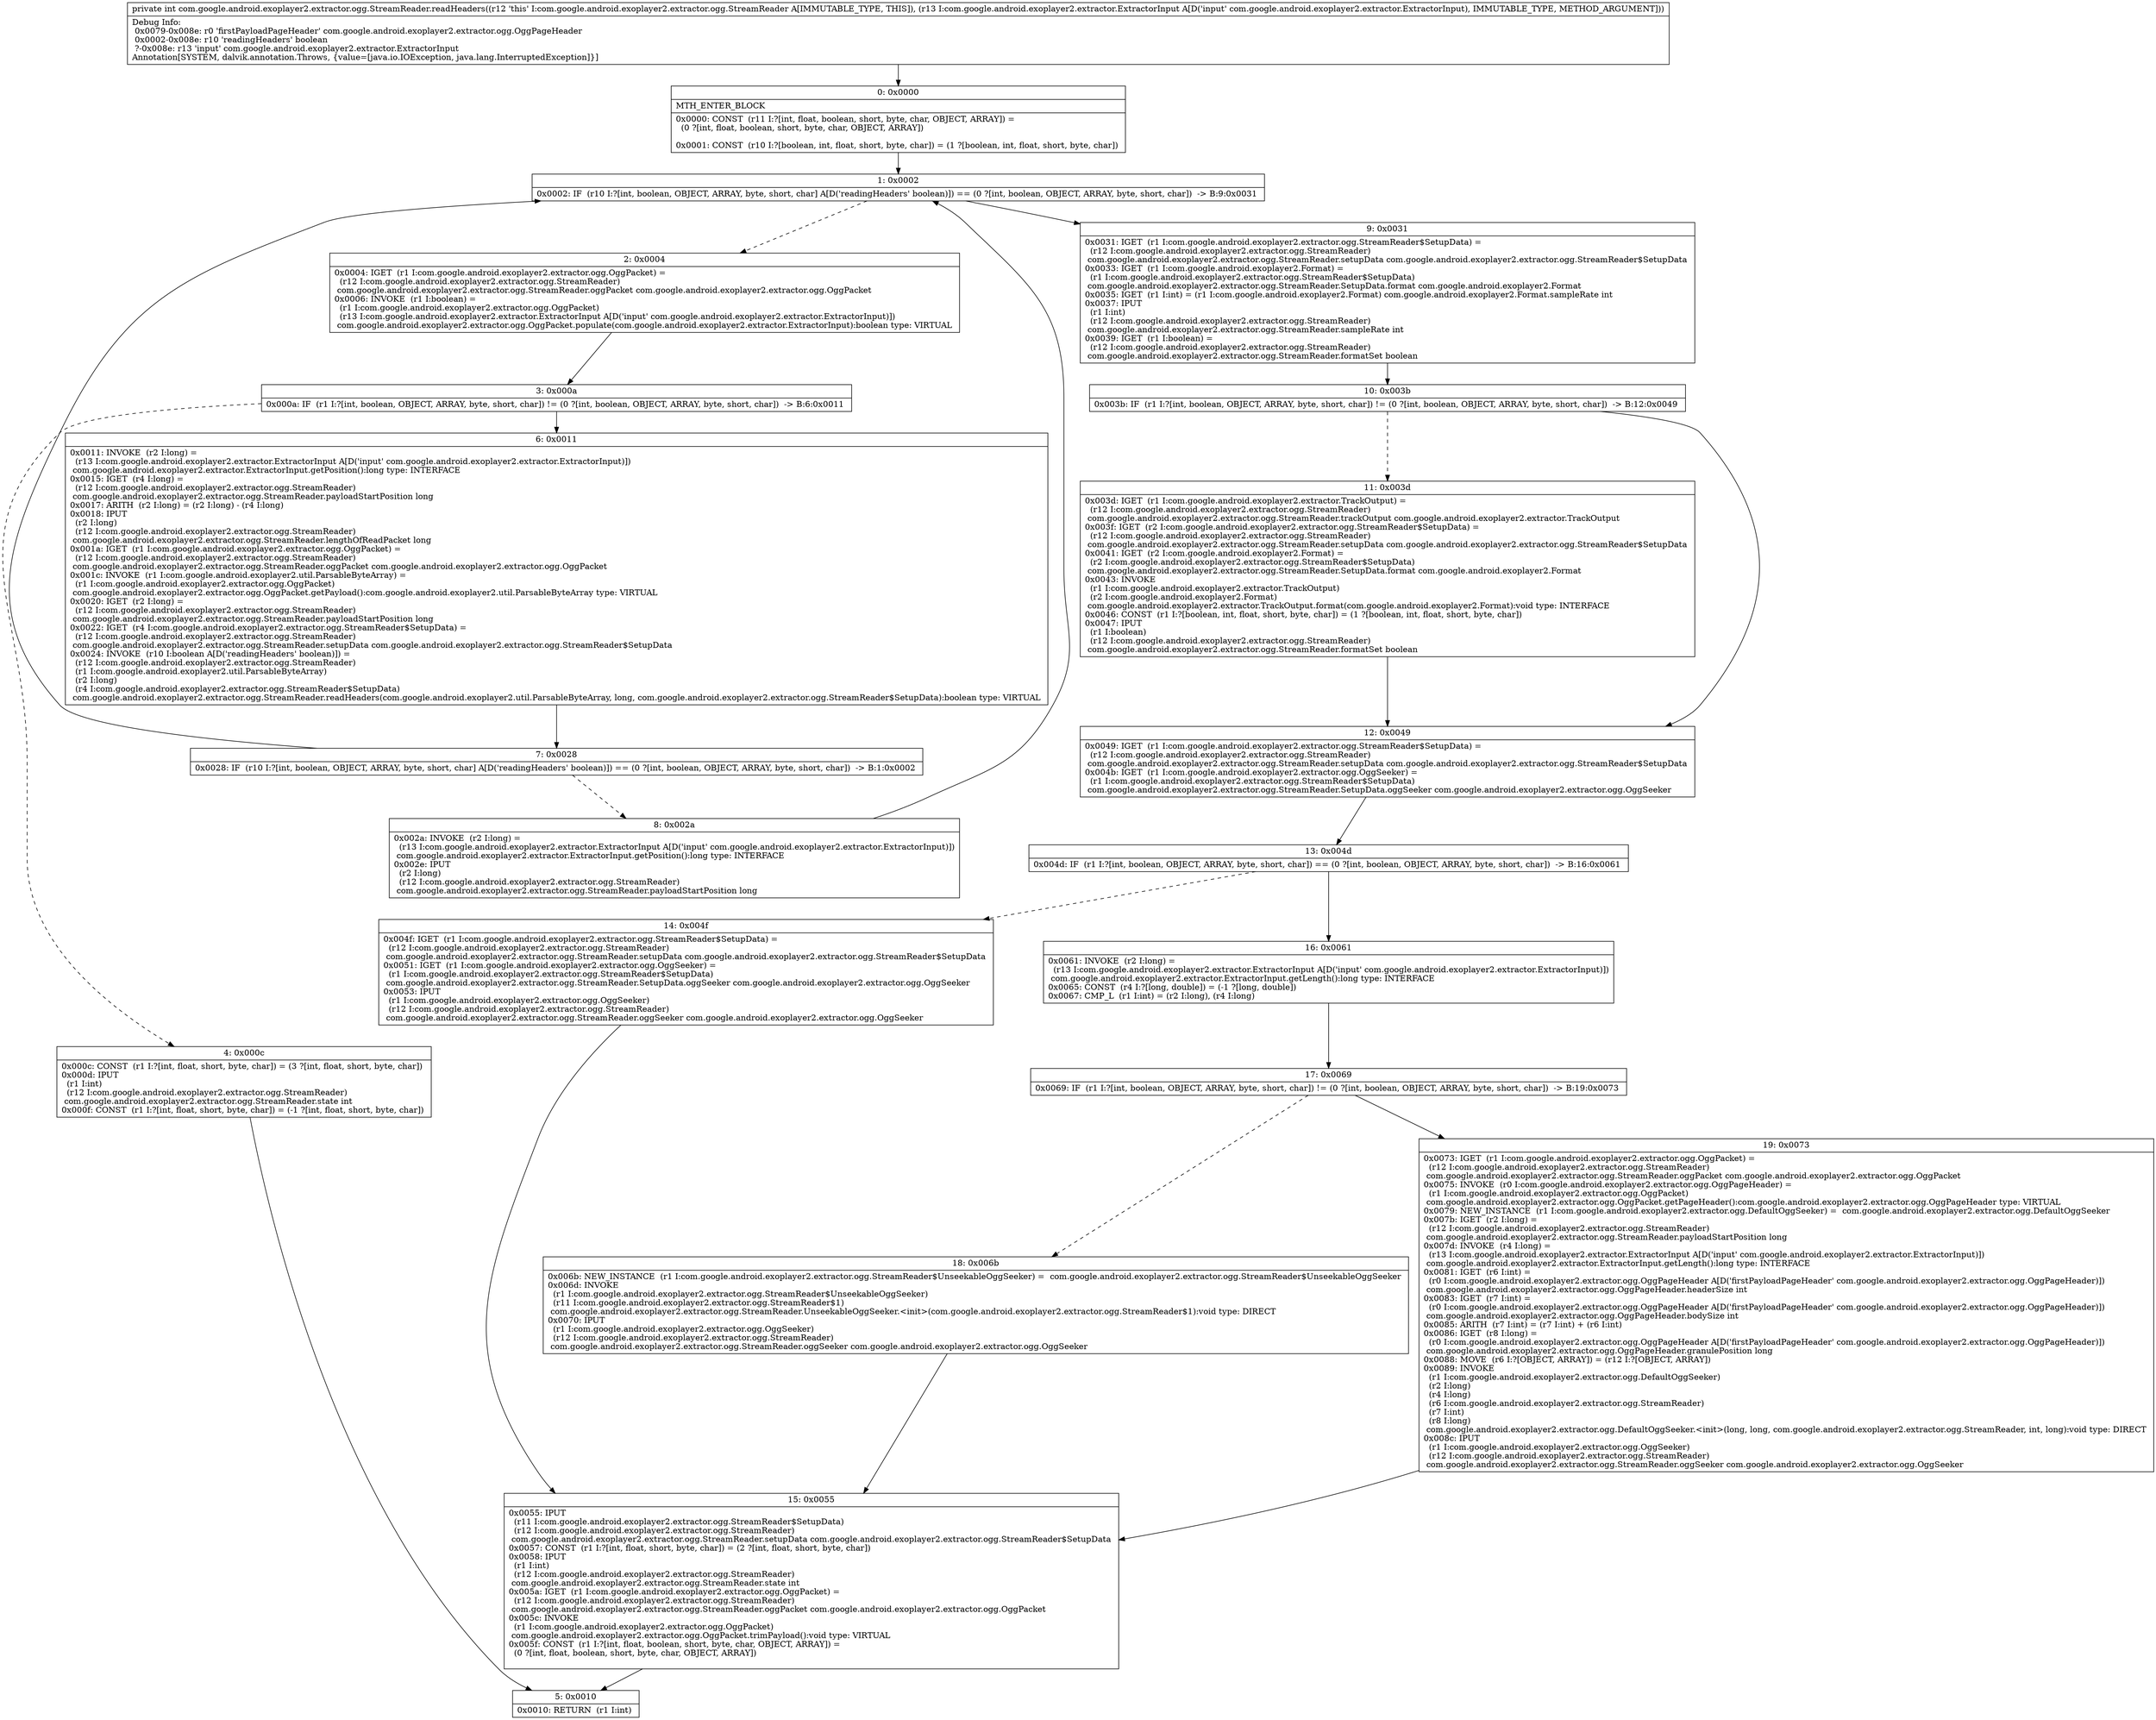 digraph "CFG forcom.google.android.exoplayer2.extractor.ogg.StreamReader.readHeaders(Lcom\/google\/android\/exoplayer2\/extractor\/ExtractorInput;)I" {
Node_0 [shape=record,label="{0\:\ 0x0000|MTH_ENTER_BLOCK\l|0x0000: CONST  (r11 I:?[int, float, boolean, short, byte, char, OBJECT, ARRAY]) = \l  (0 ?[int, float, boolean, short, byte, char, OBJECT, ARRAY])\l \l0x0001: CONST  (r10 I:?[boolean, int, float, short, byte, char]) = (1 ?[boolean, int, float, short, byte, char]) \l}"];
Node_1 [shape=record,label="{1\:\ 0x0002|0x0002: IF  (r10 I:?[int, boolean, OBJECT, ARRAY, byte, short, char] A[D('readingHeaders' boolean)]) == (0 ?[int, boolean, OBJECT, ARRAY, byte, short, char])  \-\> B:9:0x0031 \l}"];
Node_2 [shape=record,label="{2\:\ 0x0004|0x0004: IGET  (r1 I:com.google.android.exoplayer2.extractor.ogg.OggPacket) = \l  (r12 I:com.google.android.exoplayer2.extractor.ogg.StreamReader)\l com.google.android.exoplayer2.extractor.ogg.StreamReader.oggPacket com.google.android.exoplayer2.extractor.ogg.OggPacket \l0x0006: INVOKE  (r1 I:boolean) = \l  (r1 I:com.google.android.exoplayer2.extractor.ogg.OggPacket)\l  (r13 I:com.google.android.exoplayer2.extractor.ExtractorInput A[D('input' com.google.android.exoplayer2.extractor.ExtractorInput)])\l com.google.android.exoplayer2.extractor.ogg.OggPacket.populate(com.google.android.exoplayer2.extractor.ExtractorInput):boolean type: VIRTUAL \l}"];
Node_3 [shape=record,label="{3\:\ 0x000a|0x000a: IF  (r1 I:?[int, boolean, OBJECT, ARRAY, byte, short, char]) != (0 ?[int, boolean, OBJECT, ARRAY, byte, short, char])  \-\> B:6:0x0011 \l}"];
Node_4 [shape=record,label="{4\:\ 0x000c|0x000c: CONST  (r1 I:?[int, float, short, byte, char]) = (3 ?[int, float, short, byte, char]) \l0x000d: IPUT  \l  (r1 I:int)\l  (r12 I:com.google.android.exoplayer2.extractor.ogg.StreamReader)\l com.google.android.exoplayer2.extractor.ogg.StreamReader.state int \l0x000f: CONST  (r1 I:?[int, float, short, byte, char]) = (\-1 ?[int, float, short, byte, char]) \l}"];
Node_5 [shape=record,label="{5\:\ 0x0010|0x0010: RETURN  (r1 I:int) \l}"];
Node_6 [shape=record,label="{6\:\ 0x0011|0x0011: INVOKE  (r2 I:long) = \l  (r13 I:com.google.android.exoplayer2.extractor.ExtractorInput A[D('input' com.google.android.exoplayer2.extractor.ExtractorInput)])\l com.google.android.exoplayer2.extractor.ExtractorInput.getPosition():long type: INTERFACE \l0x0015: IGET  (r4 I:long) = \l  (r12 I:com.google.android.exoplayer2.extractor.ogg.StreamReader)\l com.google.android.exoplayer2.extractor.ogg.StreamReader.payloadStartPosition long \l0x0017: ARITH  (r2 I:long) = (r2 I:long) \- (r4 I:long) \l0x0018: IPUT  \l  (r2 I:long)\l  (r12 I:com.google.android.exoplayer2.extractor.ogg.StreamReader)\l com.google.android.exoplayer2.extractor.ogg.StreamReader.lengthOfReadPacket long \l0x001a: IGET  (r1 I:com.google.android.exoplayer2.extractor.ogg.OggPacket) = \l  (r12 I:com.google.android.exoplayer2.extractor.ogg.StreamReader)\l com.google.android.exoplayer2.extractor.ogg.StreamReader.oggPacket com.google.android.exoplayer2.extractor.ogg.OggPacket \l0x001c: INVOKE  (r1 I:com.google.android.exoplayer2.util.ParsableByteArray) = \l  (r1 I:com.google.android.exoplayer2.extractor.ogg.OggPacket)\l com.google.android.exoplayer2.extractor.ogg.OggPacket.getPayload():com.google.android.exoplayer2.util.ParsableByteArray type: VIRTUAL \l0x0020: IGET  (r2 I:long) = \l  (r12 I:com.google.android.exoplayer2.extractor.ogg.StreamReader)\l com.google.android.exoplayer2.extractor.ogg.StreamReader.payloadStartPosition long \l0x0022: IGET  (r4 I:com.google.android.exoplayer2.extractor.ogg.StreamReader$SetupData) = \l  (r12 I:com.google.android.exoplayer2.extractor.ogg.StreamReader)\l com.google.android.exoplayer2.extractor.ogg.StreamReader.setupData com.google.android.exoplayer2.extractor.ogg.StreamReader$SetupData \l0x0024: INVOKE  (r10 I:boolean A[D('readingHeaders' boolean)]) = \l  (r12 I:com.google.android.exoplayer2.extractor.ogg.StreamReader)\l  (r1 I:com.google.android.exoplayer2.util.ParsableByteArray)\l  (r2 I:long)\l  (r4 I:com.google.android.exoplayer2.extractor.ogg.StreamReader$SetupData)\l com.google.android.exoplayer2.extractor.ogg.StreamReader.readHeaders(com.google.android.exoplayer2.util.ParsableByteArray, long, com.google.android.exoplayer2.extractor.ogg.StreamReader$SetupData):boolean type: VIRTUAL \l}"];
Node_7 [shape=record,label="{7\:\ 0x0028|0x0028: IF  (r10 I:?[int, boolean, OBJECT, ARRAY, byte, short, char] A[D('readingHeaders' boolean)]) == (0 ?[int, boolean, OBJECT, ARRAY, byte, short, char])  \-\> B:1:0x0002 \l}"];
Node_8 [shape=record,label="{8\:\ 0x002a|0x002a: INVOKE  (r2 I:long) = \l  (r13 I:com.google.android.exoplayer2.extractor.ExtractorInput A[D('input' com.google.android.exoplayer2.extractor.ExtractorInput)])\l com.google.android.exoplayer2.extractor.ExtractorInput.getPosition():long type: INTERFACE \l0x002e: IPUT  \l  (r2 I:long)\l  (r12 I:com.google.android.exoplayer2.extractor.ogg.StreamReader)\l com.google.android.exoplayer2.extractor.ogg.StreamReader.payloadStartPosition long \l}"];
Node_9 [shape=record,label="{9\:\ 0x0031|0x0031: IGET  (r1 I:com.google.android.exoplayer2.extractor.ogg.StreamReader$SetupData) = \l  (r12 I:com.google.android.exoplayer2.extractor.ogg.StreamReader)\l com.google.android.exoplayer2.extractor.ogg.StreamReader.setupData com.google.android.exoplayer2.extractor.ogg.StreamReader$SetupData \l0x0033: IGET  (r1 I:com.google.android.exoplayer2.Format) = \l  (r1 I:com.google.android.exoplayer2.extractor.ogg.StreamReader$SetupData)\l com.google.android.exoplayer2.extractor.ogg.StreamReader.SetupData.format com.google.android.exoplayer2.Format \l0x0035: IGET  (r1 I:int) = (r1 I:com.google.android.exoplayer2.Format) com.google.android.exoplayer2.Format.sampleRate int \l0x0037: IPUT  \l  (r1 I:int)\l  (r12 I:com.google.android.exoplayer2.extractor.ogg.StreamReader)\l com.google.android.exoplayer2.extractor.ogg.StreamReader.sampleRate int \l0x0039: IGET  (r1 I:boolean) = \l  (r12 I:com.google.android.exoplayer2.extractor.ogg.StreamReader)\l com.google.android.exoplayer2.extractor.ogg.StreamReader.formatSet boolean \l}"];
Node_10 [shape=record,label="{10\:\ 0x003b|0x003b: IF  (r1 I:?[int, boolean, OBJECT, ARRAY, byte, short, char]) != (0 ?[int, boolean, OBJECT, ARRAY, byte, short, char])  \-\> B:12:0x0049 \l}"];
Node_11 [shape=record,label="{11\:\ 0x003d|0x003d: IGET  (r1 I:com.google.android.exoplayer2.extractor.TrackOutput) = \l  (r12 I:com.google.android.exoplayer2.extractor.ogg.StreamReader)\l com.google.android.exoplayer2.extractor.ogg.StreamReader.trackOutput com.google.android.exoplayer2.extractor.TrackOutput \l0x003f: IGET  (r2 I:com.google.android.exoplayer2.extractor.ogg.StreamReader$SetupData) = \l  (r12 I:com.google.android.exoplayer2.extractor.ogg.StreamReader)\l com.google.android.exoplayer2.extractor.ogg.StreamReader.setupData com.google.android.exoplayer2.extractor.ogg.StreamReader$SetupData \l0x0041: IGET  (r2 I:com.google.android.exoplayer2.Format) = \l  (r2 I:com.google.android.exoplayer2.extractor.ogg.StreamReader$SetupData)\l com.google.android.exoplayer2.extractor.ogg.StreamReader.SetupData.format com.google.android.exoplayer2.Format \l0x0043: INVOKE  \l  (r1 I:com.google.android.exoplayer2.extractor.TrackOutput)\l  (r2 I:com.google.android.exoplayer2.Format)\l com.google.android.exoplayer2.extractor.TrackOutput.format(com.google.android.exoplayer2.Format):void type: INTERFACE \l0x0046: CONST  (r1 I:?[boolean, int, float, short, byte, char]) = (1 ?[boolean, int, float, short, byte, char]) \l0x0047: IPUT  \l  (r1 I:boolean)\l  (r12 I:com.google.android.exoplayer2.extractor.ogg.StreamReader)\l com.google.android.exoplayer2.extractor.ogg.StreamReader.formatSet boolean \l}"];
Node_12 [shape=record,label="{12\:\ 0x0049|0x0049: IGET  (r1 I:com.google.android.exoplayer2.extractor.ogg.StreamReader$SetupData) = \l  (r12 I:com.google.android.exoplayer2.extractor.ogg.StreamReader)\l com.google.android.exoplayer2.extractor.ogg.StreamReader.setupData com.google.android.exoplayer2.extractor.ogg.StreamReader$SetupData \l0x004b: IGET  (r1 I:com.google.android.exoplayer2.extractor.ogg.OggSeeker) = \l  (r1 I:com.google.android.exoplayer2.extractor.ogg.StreamReader$SetupData)\l com.google.android.exoplayer2.extractor.ogg.StreamReader.SetupData.oggSeeker com.google.android.exoplayer2.extractor.ogg.OggSeeker \l}"];
Node_13 [shape=record,label="{13\:\ 0x004d|0x004d: IF  (r1 I:?[int, boolean, OBJECT, ARRAY, byte, short, char]) == (0 ?[int, boolean, OBJECT, ARRAY, byte, short, char])  \-\> B:16:0x0061 \l}"];
Node_14 [shape=record,label="{14\:\ 0x004f|0x004f: IGET  (r1 I:com.google.android.exoplayer2.extractor.ogg.StreamReader$SetupData) = \l  (r12 I:com.google.android.exoplayer2.extractor.ogg.StreamReader)\l com.google.android.exoplayer2.extractor.ogg.StreamReader.setupData com.google.android.exoplayer2.extractor.ogg.StreamReader$SetupData \l0x0051: IGET  (r1 I:com.google.android.exoplayer2.extractor.ogg.OggSeeker) = \l  (r1 I:com.google.android.exoplayer2.extractor.ogg.StreamReader$SetupData)\l com.google.android.exoplayer2.extractor.ogg.StreamReader.SetupData.oggSeeker com.google.android.exoplayer2.extractor.ogg.OggSeeker \l0x0053: IPUT  \l  (r1 I:com.google.android.exoplayer2.extractor.ogg.OggSeeker)\l  (r12 I:com.google.android.exoplayer2.extractor.ogg.StreamReader)\l com.google.android.exoplayer2.extractor.ogg.StreamReader.oggSeeker com.google.android.exoplayer2.extractor.ogg.OggSeeker \l}"];
Node_15 [shape=record,label="{15\:\ 0x0055|0x0055: IPUT  \l  (r11 I:com.google.android.exoplayer2.extractor.ogg.StreamReader$SetupData)\l  (r12 I:com.google.android.exoplayer2.extractor.ogg.StreamReader)\l com.google.android.exoplayer2.extractor.ogg.StreamReader.setupData com.google.android.exoplayer2.extractor.ogg.StreamReader$SetupData \l0x0057: CONST  (r1 I:?[int, float, short, byte, char]) = (2 ?[int, float, short, byte, char]) \l0x0058: IPUT  \l  (r1 I:int)\l  (r12 I:com.google.android.exoplayer2.extractor.ogg.StreamReader)\l com.google.android.exoplayer2.extractor.ogg.StreamReader.state int \l0x005a: IGET  (r1 I:com.google.android.exoplayer2.extractor.ogg.OggPacket) = \l  (r12 I:com.google.android.exoplayer2.extractor.ogg.StreamReader)\l com.google.android.exoplayer2.extractor.ogg.StreamReader.oggPacket com.google.android.exoplayer2.extractor.ogg.OggPacket \l0x005c: INVOKE  \l  (r1 I:com.google.android.exoplayer2.extractor.ogg.OggPacket)\l com.google.android.exoplayer2.extractor.ogg.OggPacket.trimPayload():void type: VIRTUAL \l0x005f: CONST  (r1 I:?[int, float, boolean, short, byte, char, OBJECT, ARRAY]) = \l  (0 ?[int, float, boolean, short, byte, char, OBJECT, ARRAY])\l \l}"];
Node_16 [shape=record,label="{16\:\ 0x0061|0x0061: INVOKE  (r2 I:long) = \l  (r13 I:com.google.android.exoplayer2.extractor.ExtractorInput A[D('input' com.google.android.exoplayer2.extractor.ExtractorInput)])\l com.google.android.exoplayer2.extractor.ExtractorInput.getLength():long type: INTERFACE \l0x0065: CONST  (r4 I:?[long, double]) = (\-1 ?[long, double]) \l0x0067: CMP_L  (r1 I:int) = (r2 I:long), (r4 I:long) \l}"];
Node_17 [shape=record,label="{17\:\ 0x0069|0x0069: IF  (r1 I:?[int, boolean, OBJECT, ARRAY, byte, short, char]) != (0 ?[int, boolean, OBJECT, ARRAY, byte, short, char])  \-\> B:19:0x0073 \l}"];
Node_18 [shape=record,label="{18\:\ 0x006b|0x006b: NEW_INSTANCE  (r1 I:com.google.android.exoplayer2.extractor.ogg.StreamReader$UnseekableOggSeeker) =  com.google.android.exoplayer2.extractor.ogg.StreamReader$UnseekableOggSeeker \l0x006d: INVOKE  \l  (r1 I:com.google.android.exoplayer2.extractor.ogg.StreamReader$UnseekableOggSeeker)\l  (r11 I:com.google.android.exoplayer2.extractor.ogg.StreamReader$1)\l com.google.android.exoplayer2.extractor.ogg.StreamReader.UnseekableOggSeeker.\<init\>(com.google.android.exoplayer2.extractor.ogg.StreamReader$1):void type: DIRECT \l0x0070: IPUT  \l  (r1 I:com.google.android.exoplayer2.extractor.ogg.OggSeeker)\l  (r12 I:com.google.android.exoplayer2.extractor.ogg.StreamReader)\l com.google.android.exoplayer2.extractor.ogg.StreamReader.oggSeeker com.google.android.exoplayer2.extractor.ogg.OggSeeker \l}"];
Node_19 [shape=record,label="{19\:\ 0x0073|0x0073: IGET  (r1 I:com.google.android.exoplayer2.extractor.ogg.OggPacket) = \l  (r12 I:com.google.android.exoplayer2.extractor.ogg.StreamReader)\l com.google.android.exoplayer2.extractor.ogg.StreamReader.oggPacket com.google.android.exoplayer2.extractor.ogg.OggPacket \l0x0075: INVOKE  (r0 I:com.google.android.exoplayer2.extractor.ogg.OggPageHeader) = \l  (r1 I:com.google.android.exoplayer2.extractor.ogg.OggPacket)\l com.google.android.exoplayer2.extractor.ogg.OggPacket.getPageHeader():com.google.android.exoplayer2.extractor.ogg.OggPageHeader type: VIRTUAL \l0x0079: NEW_INSTANCE  (r1 I:com.google.android.exoplayer2.extractor.ogg.DefaultOggSeeker) =  com.google.android.exoplayer2.extractor.ogg.DefaultOggSeeker \l0x007b: IGET  (r2 I:long) = \l  (r12 I:com.google.android.exoplayer2.extractor.ogg.StreamReader)\l com.google.android.exoplayer2.extractor.ogg.StreamReader.payloadStartPosition long \l0x007d: INVOKE  (r4 I:long) = \l  (r13 I:com.google.android.exoplayer2.extractor.ExtractorInput A[D('input' com.google.android.exoplayer2.extractor.ExtractorInput)])\l com.google.android.exoplayer2.extractor.ExtractorInput.getLength():long type: INTERFACE \l0x0081: IGET  (r6 I:int) = \l  (r0 I:com.google.android.exoplayer2.extractor.ogg.OggPageHeader A[D('firstPayloadPageHeader' com.google.android.exoplayer2.extractor.ogg.OggPageHeader)])\l com.google.android.exoplayer2.extractor.ogg.OggPageHeader.headerSize int \l0x0083: IGET  (r7 I:int) = \l  (r0 I:com.google.android.exoplayer2.extractor.ogg.OggPageHeader A[D('firstPayloadPageHeader' com.google.android.exoplayer2.extractor.ogg.OggPageHeader)])\l com.google.android.exoplayer2.extractor.ogg.OggPageHeader.bodySize int \l0x0085: ARITH  (r7 I:int) = (r7 I:int) + (r6 I:int) \l0x0086: IGET  (r8 I:long) = \l  (r0 I:com.google.android.exoplayer2.extractor.ogg.OggPageHeader A[D('firstPayloadPageHeader' com.google.android.exoplayer2.extractor.ogg.OggPageHeader)])\l com.google.android.exoplayer2.extractor.ogg.OggPageHeader.granulePosition long \l0x0088: MOVE  (r6 I:?[OBJECT, ARRAY]) = (r12 I:?[OBJECT, ARRAY]) \l0x0089: INVOKE  \l  (r1 I:com.google.android.exoplayer2.extractor.ogg.DefaultOggSeeker)\l  (r2 I:long)\l  (r4 I:long)\l  (r6 I:com.google.android.exoplayer2.extractor.ogg.StreamReader)\l  (r7 I:int)\l  (r8 I:long)\l com.google.android.exoplayer2.extractor.ogg.DefaultOggSeeker.\<init\>(long, long, com.google.android.exoplayer2.extractor.ogg.StreamReader, int, long):void type: DIRECT \l0x008c: IPUT  \l  (r1 I:com.google.android.exoplayer2.extractor.ogg.OggSeeker)\l  (r12 I:com.google.android.exoplayer2.extractor.ogg.StreamReader)\l com.google.android.exoplayer2.extractor.ogg.StreamReader.oggSeeker com.google.android.exoplayer2.extractor.ogg.OggSeeker \l}"];
MethodNode[shape=record,label="{private int com.google.android.exoplayer2.extractor.ogg.StreamReader.readHeaders((r12 'this' I:com.google.android.exoplayer2.extractor.ogg.StreamReader A[IMMUTABLE_TYPE, THIS]), (r13 I:com.google.android.exoplayer2.extractor.ExtractorInput A[D('input' com.google.android.exoplayer2.extractor.ExtractorInput), IMMUTABLE_TYPE, METHOD_ARGUMENT]))  | Debug Info:\l  0x0079\-0x008e: r0 'firstPayloadPageHeader' com.google.android.exoplayer2.extractor.ogg.OggPageHeader\l  0x0002\-0x008e: r10 'readingHeaders' boolean\l  ?\-0x008e: r13 'input' com.google.android.exoplayer2.extractor.ExtractorInput\lAnnotation[SYSTEM, dalvik.annotation.Throws, \{value=[java.io.IOException, java.lang.InterruptedException]\}]\l}"];
MethodNode -> Node_0;
Node_0 -> Node_1;
Node_1 -> Node_2[style=dashed];
Node_1 -> Node_9;
Node_2 -> Node_3;
Node_3 -> Node_4[style=dashed];
Node_3 -> Node_6;
Node_4 -> Node_5;
Node_6 -> Node_7;
Node_7 -> Node_1;
Node_7 -> Node_8[style=dashed];
Node_8 -> Node_1;
Node_9 -> Node_10;
Node_10 -> Node_11[style=dashed];
Node_10 -> Node_12;
Node_11 -> Node_12;
Node_12 -> Node_13;
Node_13 -> Node_14[style=dashed];
Node_13 -> Node_16;
Node_14 -> Node_15;
Node_15 -> Node_5;
Node_16 -> Node_17;
Node_17 -> Node_18[style=dashed];
Node_17 -> Node_19;
Node_18 -> Node_15;
Node_19 -> Node_15;
}

